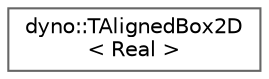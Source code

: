 digraph "Graphical Class Hierarchy"
{
 // LATEX_PDF_SIZE
  bgcolor="transparent";
  edge [fontname=Helvetica,fontsize=10,labelfontname=Helvetica,labelfontsize=10];
  node [fontname=Helvetica,fontsize=10,shape=box,height=0.2,width=0.4];
  rankdir="LR";
  Node0 [id="Node000000",label="dyno::TAlignedBox2D\l\< Real \>",height=0.2,width=0.4,color="grey40", fillcolor="white", style="filled",URL="$classdyno_1_1_t_aligned_box2_d.html",tooltip=" "];
}
